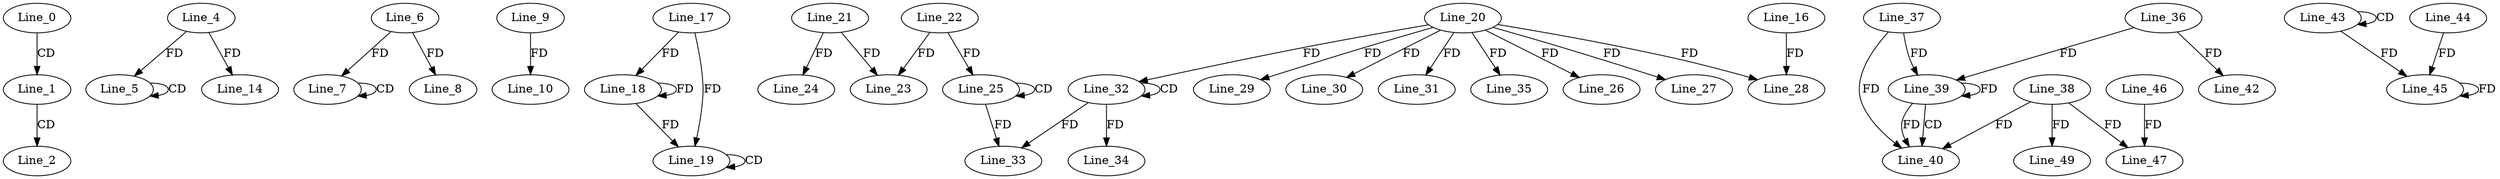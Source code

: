 digraph G {
  Line_0;
  Line_1;
  Line_2;
  Line_5;
  Line_5;
  Line_4;
  Line_7;
  Line_7;
  Line_6;
  Line_8;
  Line_9;
  Line_10;
  Line_10;
  Line_14;
  Line_17;
  Line_18;
  Line_19;
  Line_19;
  Line_21;
  Line_23;
  Line_22;
  Line_24;
  Line_25;
  Line_25;
  Line_20;
  Line_26;
  Line_27;
  Line_28;
  Line_16;
  Line_29;
  Line_30;
  Line_31;
  Line_32;
  Line_32;
  Line_33;
  Line_34;
  Line_35;
  Line_39;
  Line_37;
  Line_39;
  Line_36;
  Line_39;
  Line_40;
  Line_38;
  Line_42;
  Line_43;
  Line_43;
  Line_44;
  Line_45;
  Line_45;
  Line_46;
  Line_47;
  Line_47;
  Line_49;
  Line_0 -> Line_1 [ label="CD" ];
  Line_1 -> Line_2 [ label="CD" ];
  Line_5 -> Line_5 [ label="CD" ];
  Line_4 -> Line_5 [ label="FD" ];
  Line_7 -> Line_7 [ label="CD" ];
  Line_6 -> Line_7 [ label="FD" ];
  Line_6 -> Line_8 [ label="FD" ];
  Line_9 -> Line_10 [ label="FD" ];
  Line_4 -> Line_14 [ label="FD" ];
  Line_17 -> Line_18 [ label="FD" ];
  Line_18 -> Line_18 [ label="FD" ];
  Line_19 -> Line_19 [ label="CD" ];
  Line_17 -> Line_19 [ label="FD" ];
  Line_18 -> Line_19 [ label="FD" ];
  Line_21 -> Line_23 [ label="FD" ];
  Line_22 -> Line_23 [ label="FD" ];
  Line_21 -> Line_24 [ label="FD" ];
  Line_25 -> Line_25 [ label="CD" ];
  Line_22 -> Line_25 [ label="FD" ];
  Line_20 -> Line_26 [ label="FD" ];
  Line_20 -> Line_27 [ label="FD" ];
  Line_20 -> Line_28 [ label="FD" ];
  Line_16 -> Line_28 [ label="FD" ];
  Line_20 -> Line_29 [ label="FD" ];
  Line_20 -> Line_30 [ label="FD" ];
  Line_20 -> Line_31 [ label="FD" ];
  Line_32 -> Line_32 [ label="CD" ];
  Line_20 -> Line_32 [ label="FD" ];
  Line_32 -> Line_33 [ label="FD" ];
  Line_25 -> Line_33 [ label="FD" ];
  Line_32 -> Line_34 [ label="FD" ];
  Line_20 -> Line_35 [ label="FD" ];
  Line_39 -> Line_39 [ label="FD" ];
  Line_37 -> Line_39 [ label="FD" ];
  Line_36 -> Line_39 [ label="FD" ];
  Line_39 -> Line_40 [ label="CD" ];
  Line_38 -> Line_40 [ label="FD" ];
  Line_39 -> Line_40 [ label="FD" ];
  Line_37 -> Line_40 [ label="FD" ];
  Line_36 -> Line_42 [ label="FD" ];
  Line_43 -> Line_43 [ label="CD" ];
  Line_44 -> Line_45 [ label="FD" ];
  Line_45 -> Line_45 [ label="FD" ];
  Line_43 -> Line_45 [ label="FD" ];
  Line_46 -> Line_47 [ label="FD" ];
  Line_38 -> Line_47 [ label="FD" ];
  Line_38 -> Line_49 [ label="FD" ];
}
